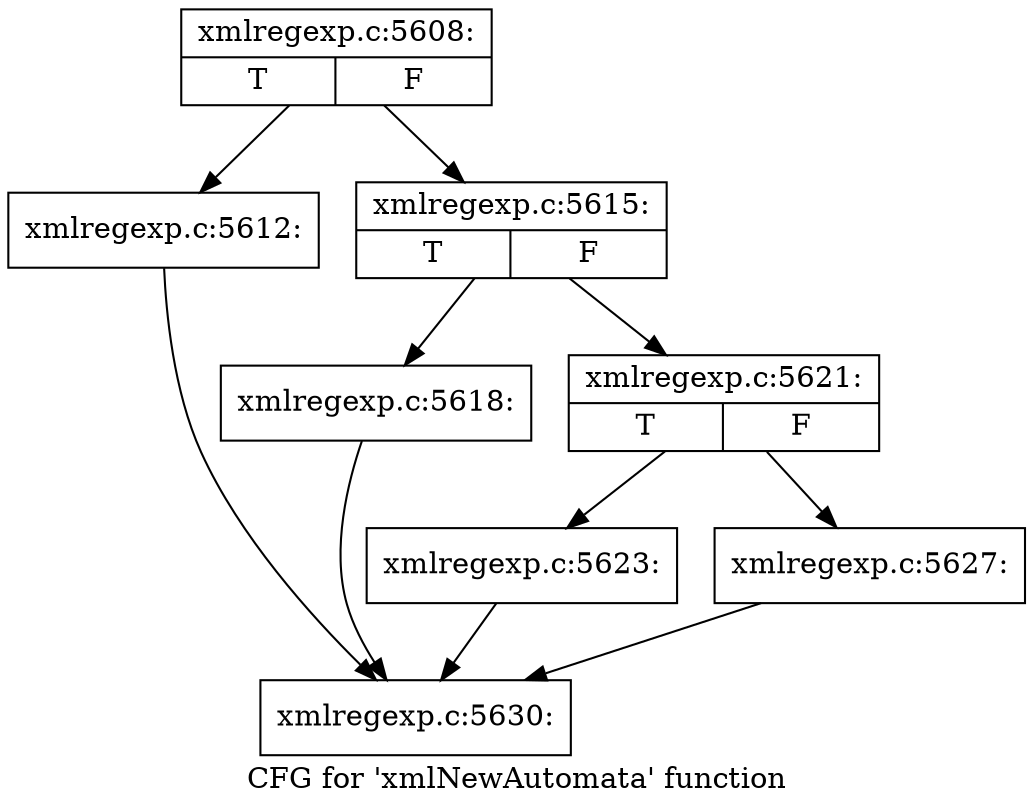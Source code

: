 digraph "CFG for 'xmlNewAutomata' function" {
	label="CFG for 'xmlNewAutomata' function";

	Node0x40c9a60 [shape=record,label="{xmlregexp.c:5608:|{<s0>T|<s1>F}}"];
	Node0x40c9a60 -> Node0x40c69b0;
	Node0x40c9a60 -> Node0x40c6a00;
	Node0x40c69b0 [shape=record,label="{xmlregexp.c:5612:}"];
	Node0x40c69b0 -> Node0x40c9880;
	Node0x40c6a00 [shape=record,label="{xmlregexp.c:5615:|{<s0>T|<s1>F}}"];
	Node0x40c6a00 -> Node0x40ceb10;
	Node0x40c6a00 -> Node0x40ceb60;
	Node0x40ceb10 [shape=record,label="{xmlregexp.c:5618:}"];
	Node0x40ceb10 -> Node0x40c9880;
	Node0x40ceb60 [shape=record,label="{xmlregexp.c:5621:|{<s0>T|<s1>F}}"];
	Node0x40ceb60 -> Node0x40cf680;
	Node0x40ceb60 -> Node0x40cf6d0;
	Node0x40cf680 [shape=record,label="{xmlregexp.c:5623:}"];
	Node0x40cf680 -> Node0x40c9880;
	Node0x40cf6d0 [shape=record,label="{xmlregexp.c:5627:}"];
	Node0x40cf6d0 -> Node0x40c9880;
	Node0x40c9880 [shape=record,label="{xmlregexp.c:5630:}"];
}
